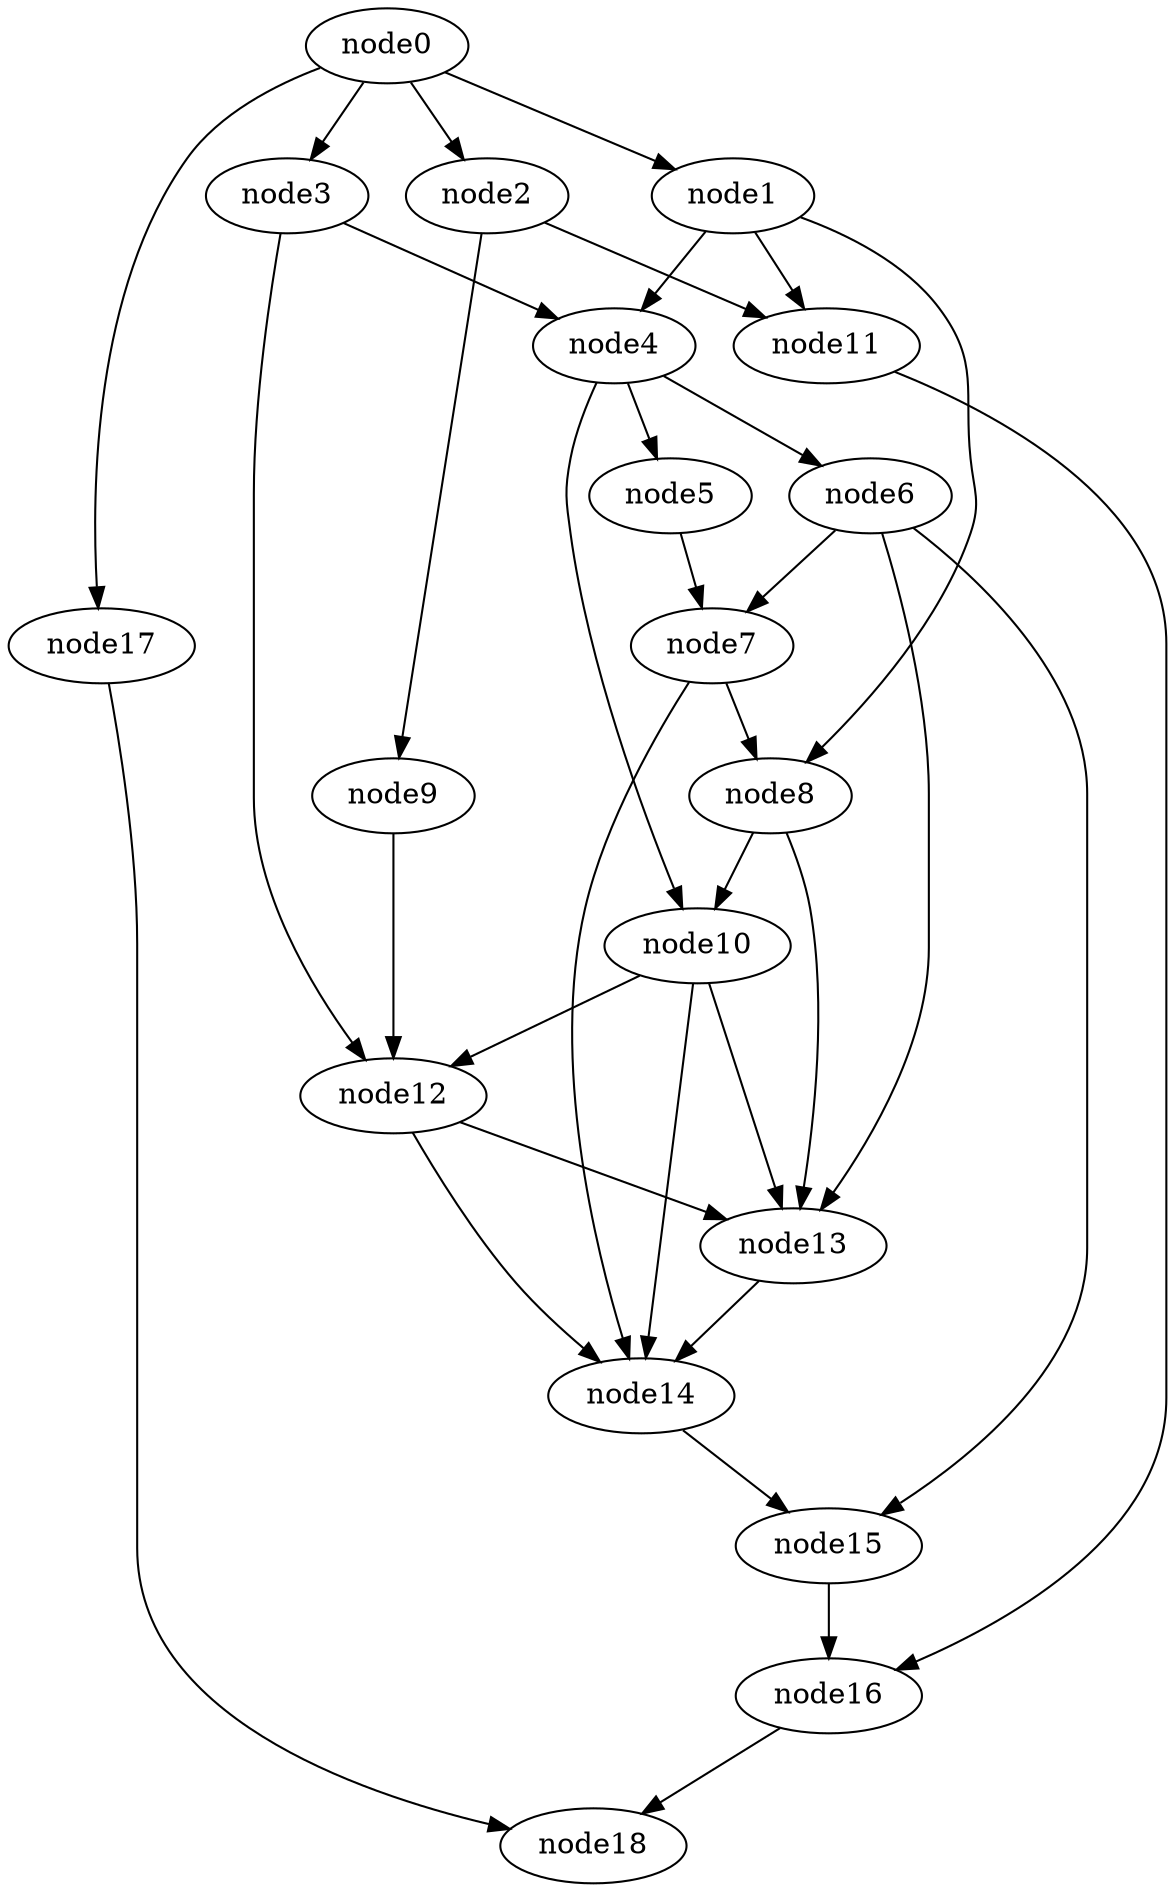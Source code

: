 digraph g{
	node18
	node17 -> node18
	node16 -> node18
	node15 -> node16
	node14 -> node15
	node13 -> node14
	node12 -> node14
	node12 -> node13
	node11 -> node16
	node10 -> node14
	node10 -> node13
	node10 -> node12
	node9 -> node12
	node8 -> node13
	node8 -> node10
	node7 -> node14
	node7 -> node8
	node6 -> node15
	node6 -> node13
	node6 -> node7
	node5 -> node7
	node4 -> node10
	node4 -> node6
	node4 -> node5
	node3 -> node12
	node3 -> node4
	node2 -> node11
	node2 -> node9
	node1 -> node11
	node1 -> node8
	node1 -> node4
	node0 -> node17
	node0 -> node3
	node0 -> node2
	node0 -> node1
}
